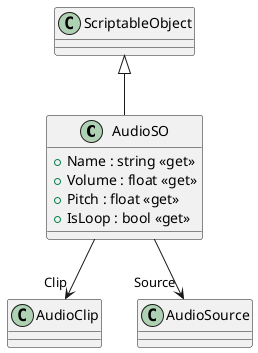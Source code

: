 @startuml
class AudioSO {
    + Name : string <<get>>
    + Volume : float <<get>>
    + Pitch : float <<get>>
    + IsLoop : bool <<get>>
}
ScriptableObject <|-- AudioSO
AudioSO --> "Clip" AudioClip
AudioSO --> "Source" AudioSource
@enduml
